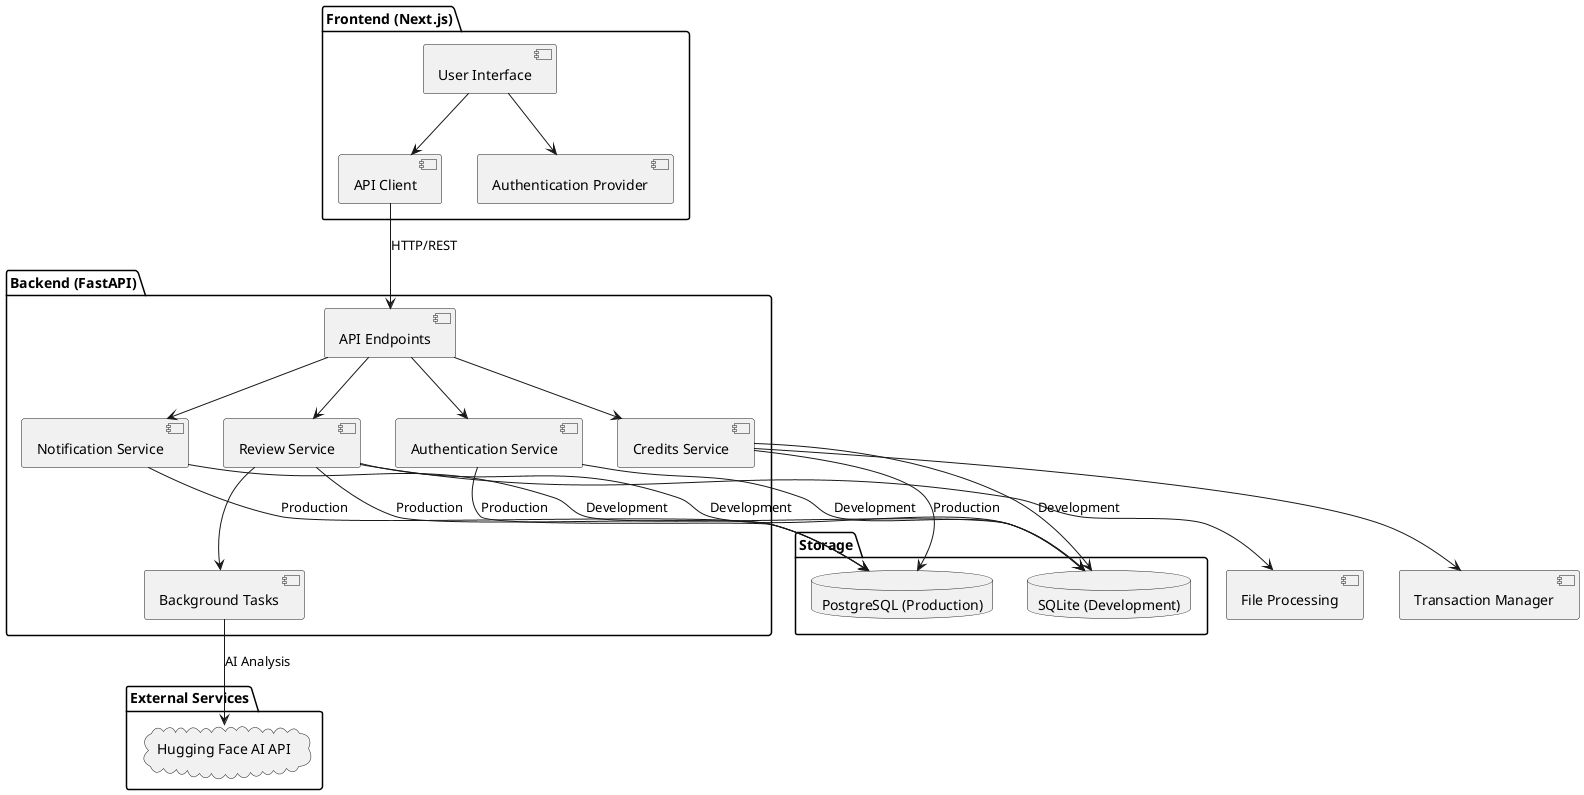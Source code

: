 @startuml CV Review System Architecture

!define RECTANGLE class
!define DATABASE database
!define CLOUD cloud

skinparam componentStyle uml2
skinparam backgroundColor white
skinparam monochrome false

package "Frontend (Next.js)" {
  [User Interface] as UI
  [API Client] as APIClient
  [Authentication Provider] as AuthProvider
}

package "Backend (FastAPI)" {
  [API Endpoints] as API
  [Authentication Service] as AuthService
  [Review Service] as ReviewService
  [Credits Service] as CreditsService
  [Notification Service] as NotificationService
  [Background Tasks] as BackgroundTasks
}

package "External Services" {
  CLOUD "Hugging Face AI API" as HuggingFace
}

package "Storage" {
  DATABASE "SQLite (Development)" as SQLite
  DATABASE "PostgreSQL (Production)" as PostgreSQL
}

UI --> AuthProvider
UI --> APIClient
APIClient --> API : HTTP/REST
API --> AuthService
API --> ReviewService
API --> CreditsService
API --> NotificationService

ReviewService --> BackgroundTasks
BackgroundTasks --> HuggingFace : AI Analysis
ReviewService --> [File Processing]
CreditsService --> [Transaction Manager]

AuthService --> SQLite : Development
ReviewService --> SQLite : Development
CreditsService --> SQLite : Development
NotificationService --> SQLite : Development

AuthService --> PostgreSQL : Production
ReviewService --> PostgreSQL : Production
CreditsService --> PostgreSQL : Production
NotificationService --> PostgreSQL : Production

@enduml